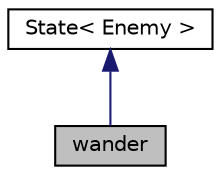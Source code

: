 digraph "wander"
{
 // LATEX_PDF_SIZE
  edge [fontname="Helvetica",fontsize="10",labelfontname="Helvetica",labelfontsize="10"];
  node [fontname="Helvetica",fontsize="10",shape=record];
  Node1 [label="wander",height=0.2,width=0.4,color="black", fillcolor="grey75", style="filled", fontcolor="black",tooltip="A derived class that inherits from the state class. Represents the Wander state of the Enemy FSM."];
  Node2 -> Node1 [dir="back",color="midnightblue",fontsize="10",style="solid"];
  Node2 [label="State\< Enemy \>",height=0.2,width=0.4,color="black", fillcolor="white", style="filled",URL="$class_state.html",tooltip=" "];
}
